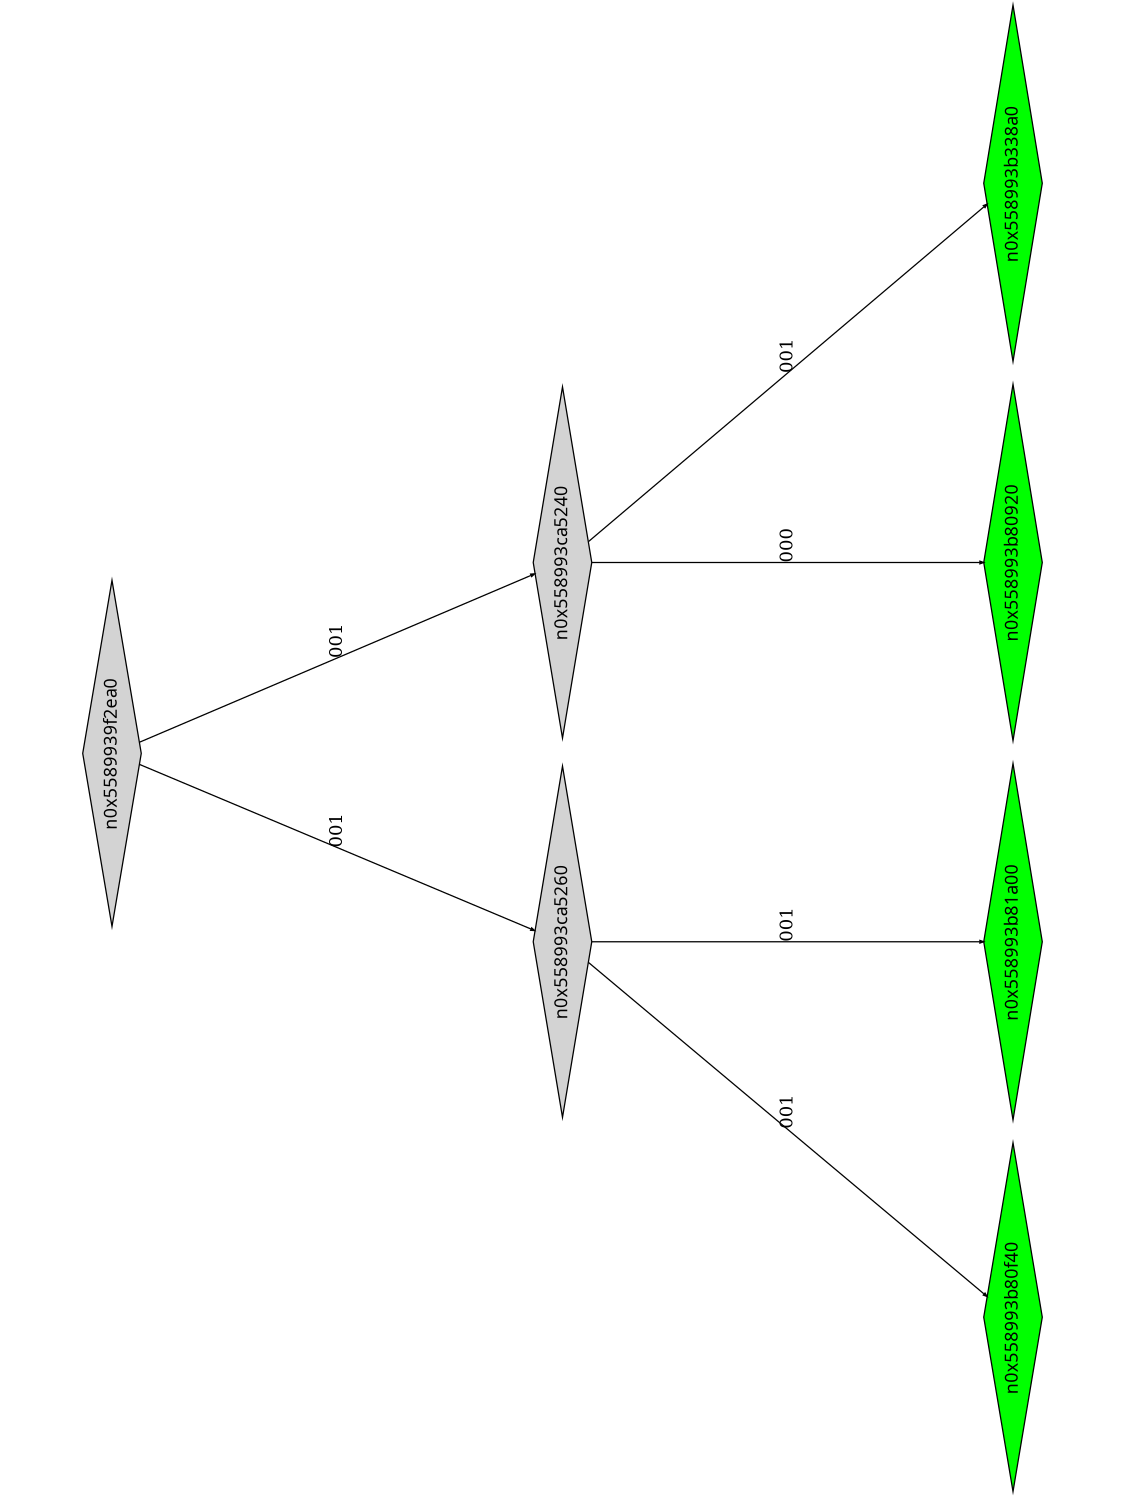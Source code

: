 digraph G {
	size="10,7.5";
	ratio=fill;
	rotate=90;
	center = "true";
	node [style="filled",width=.1,height=.1,fontname="Terminus"]
	edge [arrowsize=.3]
	n0x5589939f2ea0 [shape=diamond];
	n0x5589939f2ea0 -> n0x558993ca5260 [label=001];
	n0x5589939f2ea0 -> n0x558993ca5240 [label=001];
	n0x558993ca5240 [shape=diamond];
	n0x558993ca5240 -> n0x558993b80920 [label=000];
	n0x558993ca5240 -> n0x558993b338a0 [label=001];
	n0x558993b338a0 [shape=diamond,fillcolor=green];
	n0x558993b80920 [shape=diamond,fillcolor=green];
	n0x558993ca5260 [shape=diamond];
	n0x558993ca5260 -> n0x558993b80f40 [label=001];
	n0x558993ca5260 -> n0x558993b81a00 [label=001];
	n0x558993b81a00 [shape=diamond,fillcolor=green];
	n0x558993b80f40 [shape=diamond,fillcolor=green];
}
